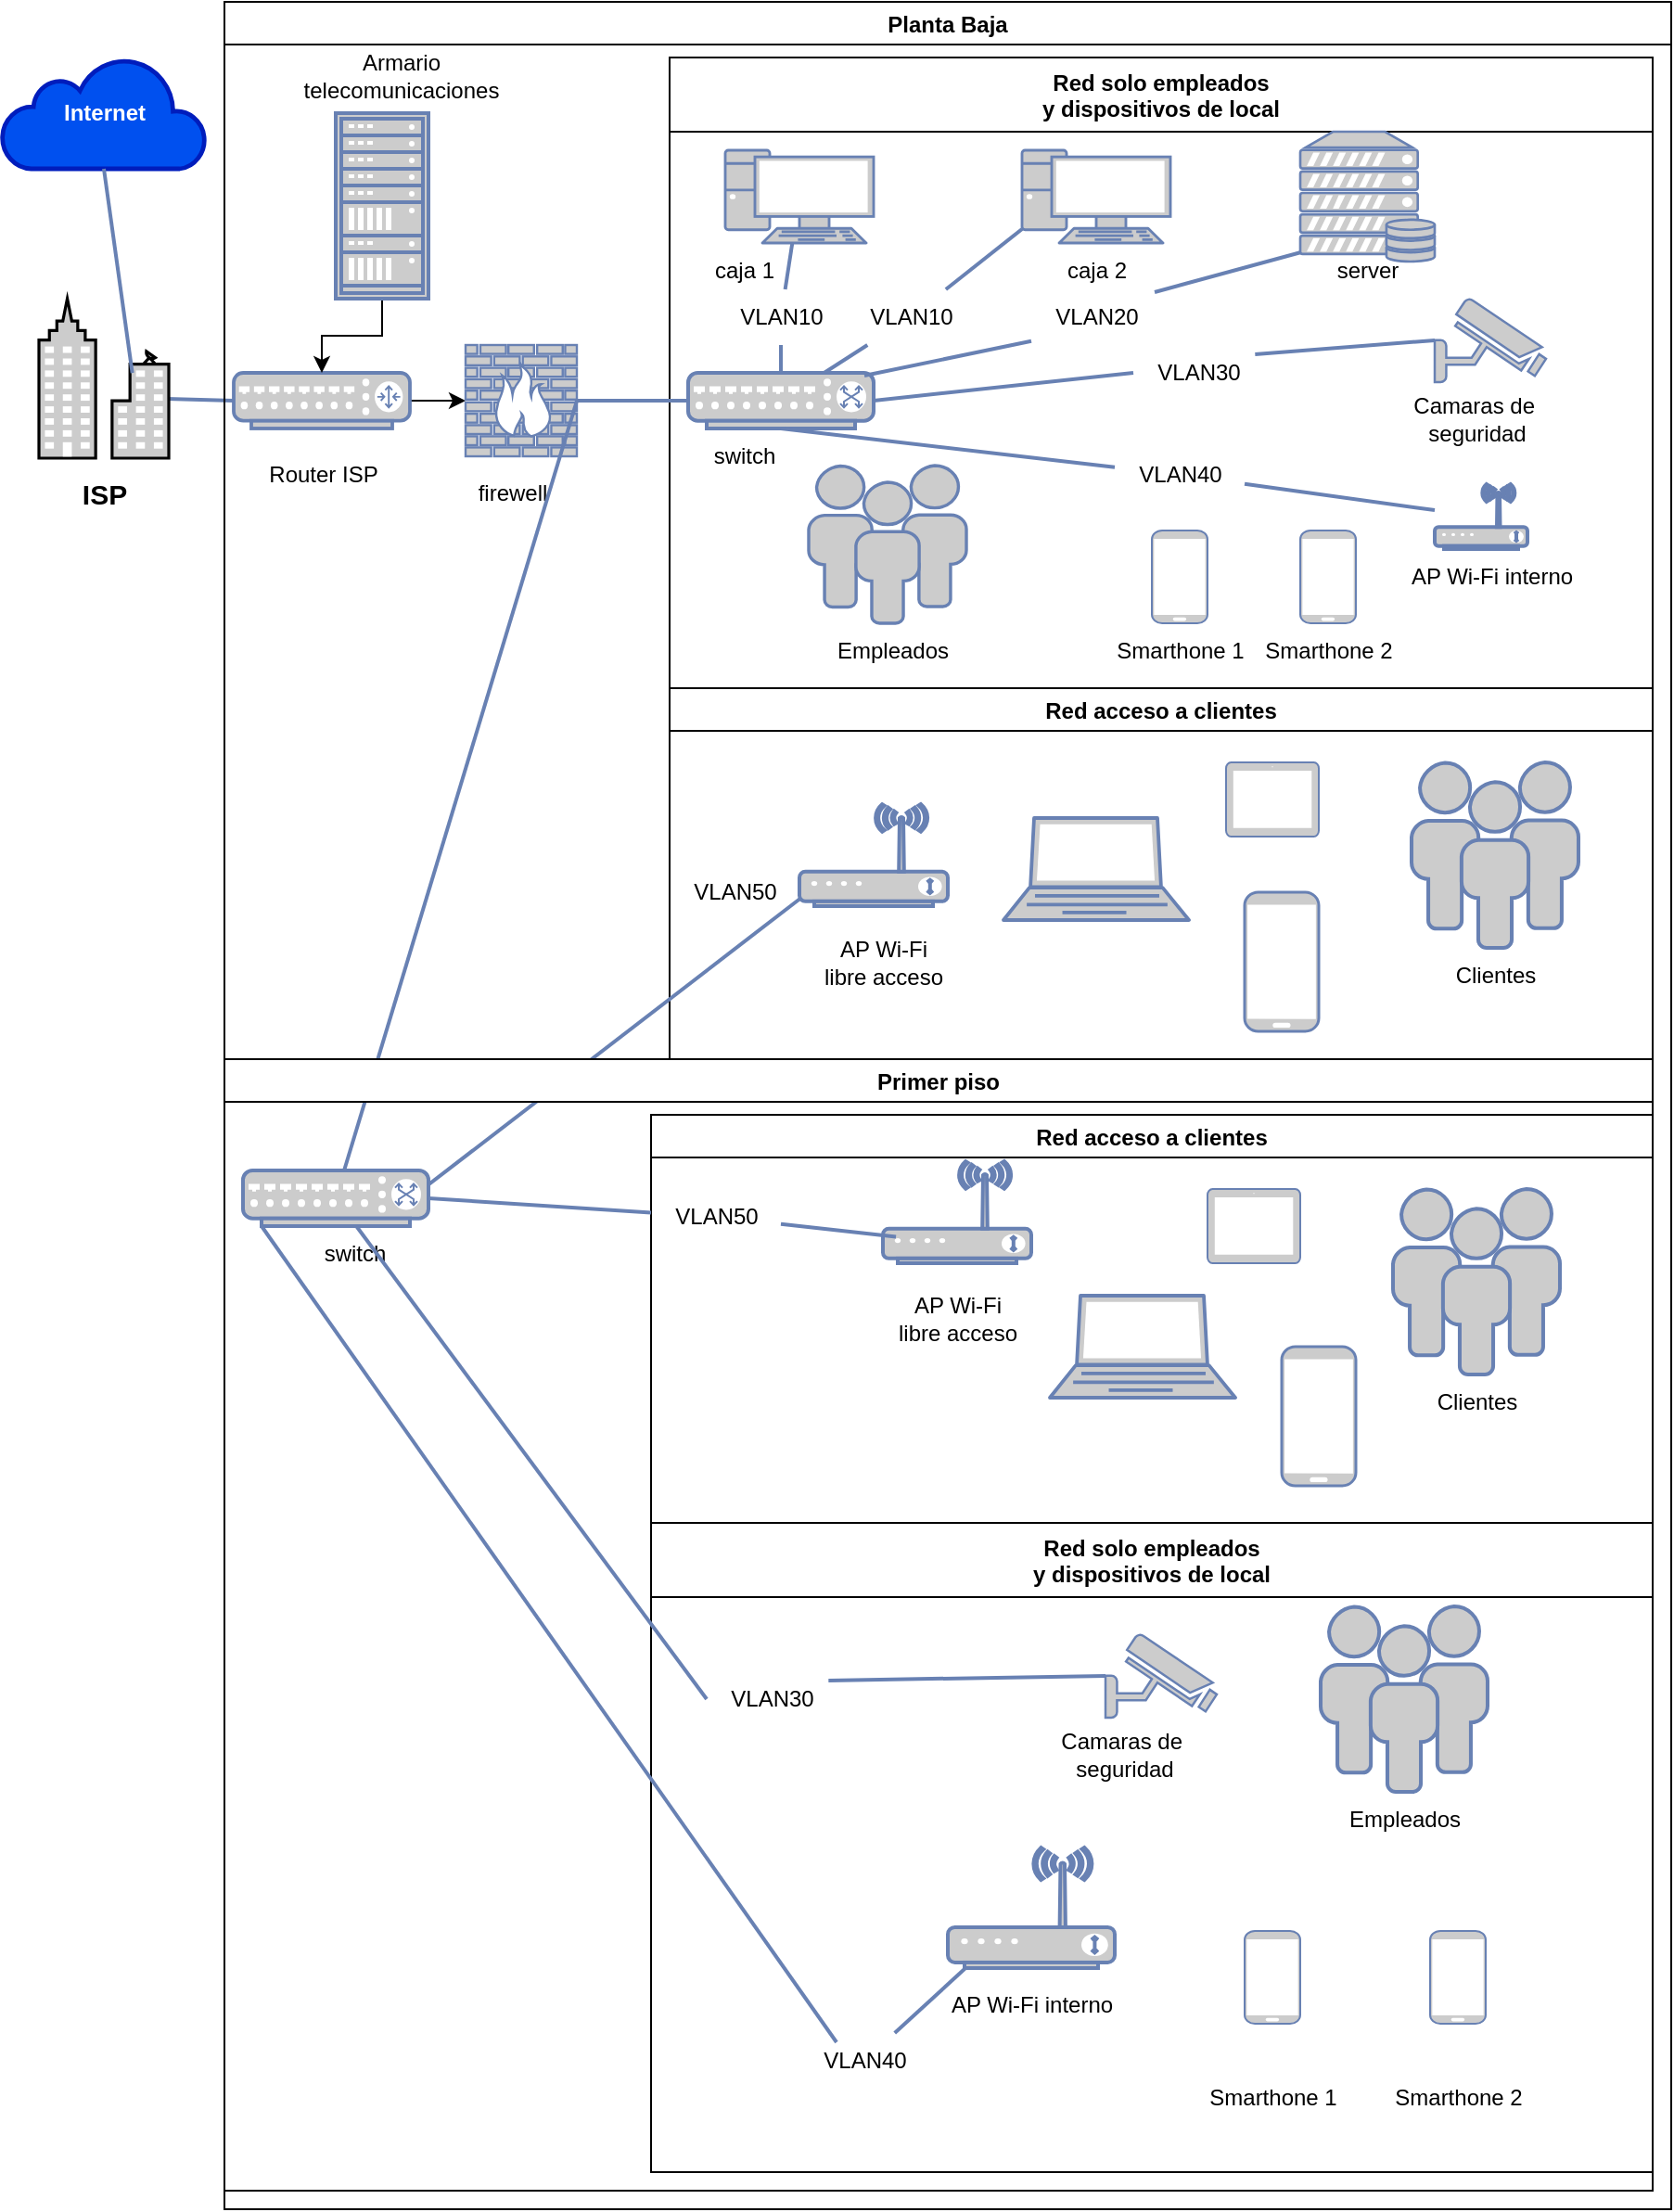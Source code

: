 <mxfile version="27.0.6">
  <diagram name="Page-1" id="80d4a630-b321-0f5e-ff81-c5a36ef4752d">
    <mxGraphModel dx="918" dy="1339" grid="1" gridSize="10" guides="1" tooltips="1" connect="1" arrows="1" fold="1" page="1" pageScale="1" pageWidth="1100" pageHeight="850" background="none" math="0" shadow="0">
      <root>
        <mxCell id="0" />
        <mxCell id="1" parent="0" />
        <mxCell id="5c82df7aa0dc6260-24" style="edgeStyle=none;rounded=0;html=1;labelBackgroundColor=none;endArrow=none;strokeColor=#6881B3;strokeWidth=2;fontFamily=Verdana;fontSize=28;fontColor=#0066CC;exitX=0.986;exitY=0.628;exitDx=0;exitDy=0;exitPerimeter=0;entryX=0;entryY=0.5;entryDx=0;entryDy=0;entryPerimeter=0;" parent="1" source="5c82df7aa0dc6260-22" target="ujHQRO3X1-FNZ4XKkL28-7" edge="1">
          <mxGeometry relative="1" as="geometry">
            <mxPoint x="920" y="104" as="targetPoint" />
          </mxGeometry>
        </mxCell>
        <mxCell id="5c82df7aa0dc6260-22" value="" style="fontColor=#0066CC;verticalAlign=top;verticalLabelPosition=bottom;labelPosition=center;align=center;html=1;fillColor=#CCCCCC;strokeColor=#000000;gradientColor=none;gradientDirection=north;strokeWidth=2;shape=mxgraph.networks.business_center;rounded=1;shadow=0;comic=0;labelBackgroundColor=none;" parent="1" vertex="1">
          <mxGeometry x="780" y="50" width="70" height="86" as="geometry" />
        </mxCell>
        <mxCell id="ujHQRO3X1-FNZ4XKkL28-2" value="&lt;b&gt;Internet&lt;/b&gt;" style="html=1;outlineConnect=0;fillColor=#0050ef;strokeColor=#001DBC;gradientDirection=north;strokeWidth=2;shape=mxgraph.networks.cloud;fontColor=#ffffff;" vertex="1" parent="1">
          <mxGeometry x="760" y="-80" width="110" height="60" as="geometry" />
        </mxCell>
        <mxCell id="ujHQRO3X1-FNZ4XKkL28-4" value="&lt;b&gt;ISP&lt;/b&gt;" style="text;html=1;align=center;verticalAlign=middle;resizable=0;points=[];autosize=1;strokeColor=none;fillColor=none;fontSize=15;" vertex="1" parent="1">
          <mxGeometry x="790" y="140" width="50" height="30" as="geometry" />
        </mxCell>
        <mxCell id="ujHQRO3X1-FNZ4XKkL28-6" value="Planta Baja" style="swimlane;" vertex="1" parent="1">
          <mxGeometry x="880" y="-110" width="780" height="1190" as="geometry">
            <mxRectangle x="925" y="10" width="90" height="30" as="alternateBounds" />
          </mxGeometry>
        </mxCell>
        <mxCell id="ujHQRO3X1-FNZ4XKkL28-16" value="" style="edgeStyle=orthogonalEdgeStyle;rounded=0;orthogonalLoop=1;jettySize=auto;html=1;" edge="1" parent="ujHQRO3X1-FNZ4XKkL28-6" source="ujHQRO3X1-FNZ4XKkL28-7" target="ujHQRO3X1-FNZ4XKkL28-15">
          <mxGeometry relative="1" as="geometry" />
        </mxCell>
        <mxCell id="ujHQRO3X1-FNZ4XKkL28-7" value="" style="fontColor=#0066CC;verticalAlign=top;verticalLabelPosition=bottom;labelPosition=center;align=center;html=1;outlineConnect=0;fillColor=#CCCCCC;strokeColor=#6881B3;gradientColor=none;gradientDirection=north;strokeWidth=2;shape=mxgraph.networks.router;" vertex="1" parent="ujHQRO3X1-FNZ4XKkL28-6">
          <mxGeometry x="5" y="200" width="95" height="30" as="geometry" />
        </mxCell>
        <mxCell id="ujHQRO3X1-FNZ4XKkL28-8" value="Router ISP" style="text;html=1;align=center;verticalAlign=middle;resizable=0;points=[];autosize=1;strokeColor=none;fillColor=none;" vertex="1" parent="ujHQRO3X1-FNZ4XKkL28-6">
          <mxGeometry x="12.5" y="240" width="80" height="30" as="geometry" />
        </mxCell>
        <mxCell id="ujHQRO3X1-FNZ4XKkL28-12" value="" style="edgeStyle=orthogonalEdgeStyle;rounded=0;orthogonalLoop=1;jettySize=auto;html=1;" edge="1" parent="ujHQRO3X1-FNZ4XKkL28-6" source="ujHQRO3X1-FNZ4XKkL28-9" target="ujHQRO3X1-FNZ4XKkL28-7">
          <mxGeometry relative="1" as="geometry" />
        </mxCell>
        <mxCell id="ujHQRO3X1-FNZ4XKkL28-9" value="" style="fontColor=#0066CC;verticalAlign=top;verticalLabelPosition=bottom;labelPosition=center;align=center;html=1;outlineConnect=0;fillColor=#CCCCCC;strokeColor=#6881B3;gradientColor=none;gradientDirection=north;strokeWidth=2;shape=mxgraph.networks.rack;" vertex="1" parent="ujHQRO3X1-FNZ4XKkL28-6">
          <mxGeometry x="60" y="60" width="50" height="100" as="geometry" />
        </mxCell>
        <mxCell id="ujHQRO3X1-FNZ4XKkL28-13" value="Armario &lt;br&gt;telecomunicaciones" style="text;html=1;align=center;verticalAlign=middle;resizable=0;points=[];autosize=1;strokeColor=none;fillColor=none;" vertex="1" parent="ujHQRO3X1-FNZ4XKkL28-6">
          <mxGeometry x="30" y="20" width="130" height="40" as="geometry" />
        </mxCell>
        <mxCell id="ujHQRO3X1-FNZ4XKkL28-15" value="" style="fontColor=#0066CC;verticalAlign=top;verticalLabelPosition=bottom;labelPosition=center;align=center;html=1;outlineConnect=0;fillColor=#CCCCCC;strokeColor=#6881B3;gradientColor=none;gradientDirection=north;strokeWidth=2;shape=mxgraph.networks.firewall;" vertex="1" parent="ujHQRO3X1-FNZ4XKkL28-6">
          <mxGeometry x="130" y="185" width="60" height="60" as="geometry" />
        </mxCell>
        <mxCell id="ujHQRO3X1-FNZ4XKkL28-18" value="firewell" style="text;html=1;align=center;verticalAlign=middle;resizable=0;points=[];autosize=1;strokeColor=none;fillColor=none;" vertex="1" parent="ujHQRO3X1-FNZ4XKkL28-6">
          <mxGeometry x="125" y="250" width="60" height="30" as="geometry" />
        </mxCell>
        <mxCell id="ujHQRO3X1-FNZ4XKkL28-22" value="Red solo empleados &#xa;y dispositivos de local" style="swimlane;startSize=40;" vertex="1" parent="ujHQRO3X1-FNZ4XKkL28-6">
          <mxGeometry x="240" y="30" width="530" height="540" as="geometry" />
        </mxCell>
        <mxCell id="ujHQRO3X1-FNZ4XKkL28-42" value="" style="fontColor=#0066CC;verticalAlign=top;verticalLabelPosition=bottom;labelPosition=center;align=center;html=1;outlineConnect=0;fillColor=#CCCCCC;strokeColor=#6881B3;gradientColor=none;gradientDirection=north;strokeWidth=2;shape=mxgraph.networks.mobile;" vertex="1" parent="ujHQRO3X1-FNZ4XKkL28-22">
          <mxGeometry x="260" y="255" width="30" height="50" as="geometry" />
        </mxCell>
        <mxCell id="ujHQRO3X1-FNZ4XKkL28-43" value="" style="fontColor=#0066CC;verticalAlign=top;verticalLabelPosition=bottom;labelPosition=center;align=center;html=1;outlineConnect=0;fillColor=#CCCCCC;strokeColor=#6881B3;gradientColor=none;gradientDirection=north;strokeWidth=2;shape=mxgraph.networks.mobile;" vertex="1" parent="ujHQRO3X1-FNZ4XKkL28-22">
          <mxGeometry x="340" y="255" width="30" height="50" as="geometry" />
        </mxCell>
        <mxCell id="ujHQRO3X1-FNZ4XKkL28-44" value="" style="fontColor=#0066CC;verticalAlign=top;verticalLabelPosition=bottom;labelPosition=center;align=center;html=1;outlineConnect=0;fillColor=#CCCCCC;strokeColor=#6881B3;gradientColor=none;gradientDirection=north;strokeWidth=2;shape=mxgraph.networks.server_storage;" vertex="1" parent="ujHQRO3X1-FNZ4XKkL28-22">
          <mxGeometry x="340" y="40" width="72.5" height="70" as="geometry" />
        </mxCell>
        <mxCell id="ujHQRO3X1-FNZ4XKkL28-46" value="" style="fontColor=#0066CC;verticalAlign=top;verticalLabelPosition=bottom;labelPosition=center;align=center;html=1;outlineConnect=0;fillColor=#CCCCCC;strokeColor=#6881B3;gradientColor=none;gradientDirection=north;strokeWidth=2;shape=mxgraph.networks.security_camera;" vertex="1" parent="ujHQRO3X1-FNZ4XKkL28-22">
          <mxGeometry x="412.5" y="130" width="60" height="45" as="geometry" />
        </mxCell>
        <mxCell id="ujHQRO3X1-FNZ4XKkL28-49" value="server" style="text;html=1;align=center;verticalAlign=middle;resizable=0;points=[];autosize=1;strokeColor=none;fillColor=none;" vertex="1" parent="ujHQRO3X1-FNZ4XKkL28-22">
          <mxGeometry x="346.25" y="100" width="60" height="30" as="geometry" />
        </mxCell>
        <mxCell id="ujHQRO3X1-FNZ4XKkL28-50" value="Camaras de&amp;nbsp;&lt;br&gt;seguridad" style="text;html=1;align=center;verticalAlign=middle;resizable=0;points=[];autosize=1;strokeColor=none;fillColor=none;" vertex="1" parent="ujHQRO3X1-FNZ4XKkL28-22">
          <mxGeometry x="390" y="175" width="90" height="40" as="geometry" />
        </mxCell>
        <mxCell id="ujHQRO3X1-FNZ4XKkL28-51" value="AP Wi-Fi interno" style="text;html=1;align=center;verticalAlign=middle;resizable=0;points=[];autosize=1;strokeColor=none;fillColor=none;" vertex="1" parent="ujHQRO3X1-FNZ4XKkL28-22">
          <mxGeometry x="387.5" y="265" width="110" height="30" as="geometry" />
        </mxCell>
        <mxCell id="ujHQRO3X1-FNZ4XKkL28-19" value="" style="fontColor=#0066CC;verticalAlign=top;verticalLabelPosition=bottom;labelPosition=center;align=center;html=1;outlineConnect=0;fillColor=#CCCCCC;strokeColor=#6881B3;gradientColor=none;gradientDirection=north;strokeWidth=2;shape=mxgraph.networks.switch;" vertex="1" parent="ujHQRO3X1-FNZ4XKkL28-22">
          <mxGeometry x="10" y="170" width="100" height="30" as="geometry" />
        </mxCell>
        <mxCell id="ujHQRO3X1-FNZ4XKkL28-33" value="" style="fontColor=#0066CC;verticalAlign=top;verticalLabelPosition=bottom;labelPosition=center;align=center;html=1;outlineConnect=0;fillColor=#CCCCCC;strokeColor=#6881B3;gradientColor=none;gradientDirection=north;strokeWidth=2;shape=mxgraph.networks.pc;" vertex="1" parent="ujHQRO3X1-FNZ4XKkL28-22">
          <mxGeometry x="30" y="50" width="80" height="50" as="geometry" />
        </mxCell>
        <mxCell id="ujHQRO3X1-FNZ4XKkL28-35" style="edgeStyle=none;rounded=0;html=1;labelBackgroundColor=none;endArrow=none;strokeColor=#6881B3;strokeWidth=2;fontFamily=Verdana;fontSize=28;fontColor=#0066CC;" edge="1" parent="ujHQRO3X1-FNZ4XKkL28-22" source="ujHQRO3X1-FNZ4XKkL28-81" target="ujHQRO3X1-FNZ4XKkL28-33">
          <mxGeometry relative="1" as="geometry">
            <mxPoint x="-450" y="309" as="sourcePoint" />
            <mxPoint x="-354" y="230" as="targetPoint" />
          </mxGeometry>
        </mxCell>
        <mxCell id="ujHQRO3X1-FNZ4XKkL28-38" value="caja 1" style="text;html=1;align=center;verticalAlign=middle;resizable=0;points=[];autosize=1;strokeColor=none;fillColor=none;" vertex="1" parent="ujHQRO3X1-FNZ4XKkL28-22">
          <mxGeometry x="10" y="100" width="60" height="30" as="geometry" />
        </mxCell>
        <mxCell id="ujHQRO3X1-FNZ4XKkL28-45" style="edgeStyle=none;rounded=0;html=1;labelBackgroundColor=none;endArrow=none;strokeColor=#6881B3;strokeWidth=2;fontFamily=Verdana;fontSize=28;fontColor=#0066CC;exitX=0.95;exitY=0.05;exitDx=0;exitDy=0;exitPerimeter=0;entryX=0;entryY=0.93;entryDx=0;entryDy=0;entryPerimeter=0;" edge="1" parent="ujHQRO3X1-FNZ4XKkL28-22" source="ujHQRO3X1-FNZ4XKkL28-85" target="ujHQRO3X1-FNZ4XKkL28-44">
          <mxGeometry relative="1" as="geometry">
            <mxPoint x="120" y="227" as="sourcePoint" />
            <mxPoint x="347.5" y="107.123" as="targetPoint" />
          </mxGeometry>
        </mxCell>
        <mxCell id="ujHQRO3X1-FNZ4XKkL28-39" value="" style="fontColor=#0066CC;verticalAlign=top;verticalLabelPosition=bottom;labelPosition=center;align=center;html=1;outlineConnect=0;fillColor=#CCCCCC;strokeColor=#6881B3;gradientColor=none;gradientDirection=north;strokeWidth=2;shape=mxgraph.networks.pc;" vertex="1" parent="ujHQRO3X1-FNZ4XKkL28-22">
          <mxGeometry x="190" y="50" width="80" height="50" as="geometry" />
        </mxCell>
        <mxCell id="ujHQRO3X1-FNZ4XKkL28-41" style="edgeStyle=none;rounded=0;html=1;labelBackgroundColor=none;endArrow=none;strokeColor=#6881B3;strokeWidth=2;fontFamily=Verdana;fontSize=28;fontColor=#0066CC;entryX=0;entryY=0.85;entryDx=0;entryDy=0;entryPerimeter=0;" edge="1" parent="ujHQRO3X1-FNZ4XKkL28-22" source="ujHQRO3X1-FNZ4XKkL28-83" target="ujHQRO3X1-FNZ4XKkL28-39">
          <mxGeometry relative="1" as="geometry">
            <mxPoint x="200" y="130" as="sourcePoint" />
            <mxPoint x="204" y="80" as="targetPoint" />
          </mxGeometry>
        </mxCell>
        <mxCell id="ujHQRO3X1-FNZ4XKkL28-40" value="caja 2" style="text;html=1;align=center;verticalAlign=middle;resizable=0;points=[];autosize=1;strokeColor=none;fillColor=none;" vertex="1" parent="ujHQRO3X1-FNZ4XKkL28-22">
          <mxGeometry x="200" y="100" width="60" height="30" as="geometry" />
        </mxCell>
        <mxCell id="ujHQRO3X1-FNZ4XKkL28-47" style="edgeStyle=none;rounded=0;html=1;labelBackgroundColor=none;endArrow=none;strokeColor=#6881B3;strokeWidth=2;fontFamily=Verdana;fontSize=28;fontColor=#0066CC;exitX=0.938;exitY=0.165;exitDx=0;exitDy=0;exitPerimeter=0;entryX=0;entryY=0.5;entryDx=0;entryDy=0;entryPerimeter=0;" edge="1" parent="ujHQRO3X1-FNZ4XKkL28-22" source="ujHQRO3X1-FNZ4XKkL28-87" target="ujHQRO3X1-FNZ4XKkL28-46">
          <mxGeometry relative="1" as="geometry">
            <mxPoint x="220" y="190" as="sourcePoint" />
            <mxPoint x="370" y="187.5" as="targetPoint" />
          </mxGeometry>
        </mxCell>
        <mxCell id="ujHQRO3X1-FNZ4XKkL28-36" value="" style="fontColor=#0066CC;verticalAlign=top;verticalLabelPosition=bottom;labelPosition=center;align=center;html=1;outlineConnect=0;fillColor=#CCCCCC;strokeColor=#6881B3;gradientColor=none;gradientDirection=north;strokeWidth=2;shape=mxgraph.networks.wireless_modem;" vertex="1" parent="ujHQRO3X1-FNZ4XKkL28-22">
          <mxGeometry x="412.5" y="230" width="50" height="35" as="geometry" />
        </mxCell>
        <mxCell id="ujHQRO3X1-FNZ4XKkL28-37" style="edgeStyle=none;rounded=0;html=1;labelBackgroundColor=none;endArrow=none;strokeColor=#6881B3;strokeWidth=2;fontFamily=Verdana;fontSize=28;fontColor=#0066CC;" edge="1" parent="ujHQRO3X1-FNZ4XKkL28-22" source="ujHQRO3X1-FNZ4XKkL28-89" target="ujHQRO3X1-FNZ4XKkL28-36">
          <mxGeometry relative="1" as="geometry">
            <mxPoint x="210" y="140" as="sourcePoint" />
            <mxPoint x="310" y="190" as="targetPoint" />
          </mxGeometry>
        </mxCell>
        <mxCell id="ujHQRO3X1-FNZ4XKkL28-21" value="switch" style="text;html=1;align=center;verticalAlign=middle;resizable=0;points=[];autosize=1;strokeColor=none;fillColor=none;" vertex="1" parent="ujHQRO3X1-FNZ4XKkL28-22">
          <mxGeometry x="10" y="200" width="60" height="30" as="geometry" />
        </mxCell>
        <mxCell id="ujHQRO3X1-FNZ4XKkL28-54" value="Smarthone 1" style="text;html=1;align=center;verticalAlign=middle;resizable=0;points=[];autosize=1;strokeColor=none;fillColor=none;" vertex="1" parent="ujHQRO3X1-FNZ4XKkL28-22">
          <mxGeometry x="230" y="305" width="90" height="30" as="geometry" />
        </mxCell>
        <mxCell id="ujHQRO3X1-FNZ4XKkL28-55" value="Smarthone 2" style="text;html=1;align=center;verticalAlign=middle;resizable=0;points=[];autosize=1;strokeColor=none;fillColor=none;" vertex="1" parent="ujHQRO3X1-FNZ4XKkL28-22">
          <mxGeometry x="310" y="305" width="90" height="30" as="geometry" />
        </mxCell>
        <mxCell id="ujHQRO3X1-FNZ4XKkL28-57" value="Red acceso a clientes" style="swimlane;" vertex="1" parent="ujHQRO3X1-FNZ4XKkL28-22">
          <mxGeometry y="340" width="530" height="200" as="geometry" />
        </mxCell>
        <mxCell id="ujHQRO3X1-FNZ4XKkL28-59" value="AP Wi-Fi &lt;br&gt;libre acceso" style="text;html=1;align=center;verticalAlign=middle;resizable=0;points=[];autosize=1;strokeColor=none;fillColor=none;" vertex="1" parent="ujHQRO3X1-FNZ4XKkL28-57">
          <mxGeometry x="70" y="127.5" width="90" height="40" as="geometry" />
        </mxCell>
        <mxCell id="ujHQRO3X1-FNZ4XKkL28-61" value="" style="fontColor=#0066CC;verticalAlign=top;verticalLabelPosition=bottom;labelPosition=center;align=center;html=1;outlineConnect=0;fillColor=#CCCCCC;strokeColor=#6881B3;gradientColor=none;gradientDirection=north;strokeWidth=2;shape=mxgraph.networks.users;" vertex="1" parent="ujHQRO3X1-FNZ4XKkL28-57">
          <mxGeometry x="400" y="40" width="90" height="100" as="geometry" />
        </mxCell>
        <mxCell id="ujHQRO3X1-FNZ4XKkL28-62" value="" style="fontColor=#0066CC;verticalAlign=top;verticalLabelPosition=bottom;labelPosition=center;align=center;html=1;outlineConnect=0;fillColor=#CCCCCC;strokeColor=#6881B3;gradientColor=none;gradientDirection=north;strokeWidth=2;shape=mxgraph.networks.tablet;" vertex="1" parent="ujHQRO3X1-FNZ4XKkL28-57">
          <mxGeometry x="300" y="40" width="50" height="40" as="geometry" />
        </mxCell>
        <mxCell id="ujHQRO3X1-FNZ4XKkL28-63" value="" style="fontColor=#0066CC;verticalAlign=top;verticalLabelPosition=bottom;labelPosition=center;align=center;html=1;outlineConnect=0;fillColor=#CCCCCC;strokeColor=#6881B3;gradientColor=none;gradientDirection=north;strokeWidth=2;shape=mxgraph.networks.mobile;" vertex="1" parent="ujHQRO3X1-FNZ4XKkL28-57">
          <mxGeometry x="310" y="110" width="40" height="75" as="geometry" />
        </mxCell>
        <mxCell id="ujHQRO3X1-FNZ4XKkL28-64" value="" style="fontColor=#0066CC;verticalAlign=top;verticalLabelPosition=bottom;labelPosition=center;align=center;html=1;outlineConnect=0;fillColor=#CCCCCC;strokeColor=#6881B3;gradientColor=none;gradientDirection=north;strokeWidth=2;shape=mxgraph.networks.laptop;" vertex="1" parent="ujHQRO3X1-FNZ4XKkL28-57">
          <mxGeometry x="180" y="70" width="100" height="55" as="geometry" />
        </mxCell>
        <mxCell id="ujHQRO3X1-FNZ4XKkL28-56" value="" style="fontColor=#0066CC;verticalAlign=top;verticalLabelPosition=bottom;labelPosition=center;align=center;html=1;outlineConnect=0;fillColor=#CCCCCC;strokeColor=#6881B3;gradientColor=none;gradientDirection=north;strokeWidth=2;shape=mxgraph.networks.wireless_modem;" vertex="1" parent="ujHQRO3X1-FNZ4XKkL28-57">
          <mxGeometry x="70" y="62.5" width="80" height="55" as="geometry" />
        </mxCell>
        <mxCell id="ujHQRO3X1-FNZ4XKkL28-91" value="VLAN50" style="text;html=1;align=center;verticalAlign=middle;resizable=0;points=[];autosize=1;strokeColor=none;fillColor=none;" vertex="1" parent="ujHQRO3X1-FNZ4XKkL28-57">
          <mxGeometry y="95" width="70" height="30" as="geometry" />
        </mxCell>
        <mxCell id="ujHQRO3X1-FNZ4XKkL28-69" style="edgeStyle=none;rounded=0;html=1;labelBackgroundColor=none;endArrow=none;strokeColor=#6881B3;strokeWidth=2;fontFamily=Verdana;fontSize=28;fontColor=#0066CC;entryX=0.95;entryY=0.05;entryDx=0;entryDy=0;entryPerimeter=0;exitX=0;exitY=0.727;exitDx=0;exitDy=0;exitPerimeter=0;" edge="1" parent="ujHQRO3X1-FNZ4XKkL28-57">
          <mxGeometry relative="1" as="geometry">
            <mxPoint x="70" y="113.745" as="sourcePoint" />
            <mxPoint x="-135" y="271.5" as="targetPoint" />
          </mxGeometry>
        </mxCell>
        <mxCell id="ujHQRO3X1-FNZ4XKkL28-138" value="Clientes" style="text;html=1;align=center;verticalAlign=middle;resizable=0;points=[];autosize=1;strokeColor=none;fillColor=none;" vertex="1" parent="ujHQRO3X1-FNZ4XKkL28-57">
          <mxGeometry x="410" y="140" width="70" height="30" as="geometry" />
        </mxCell>
        <mxCell id="ujHQRO3X1-FNZ4XKkL28-81" value="VLAN10" style="text;html=1;align=center;verticalAlign=middle;resizable=0;points=[];autosize=1;strokeColor=none;fillColor=none;" vertex="1" parent="ujHQRO3X1-FNZ4XKkL28-22">
          <mxGeometry x="25" y="125" width="70" height="30" as="geometry" />
        </mxCell>
        <mxCell id="ujHQRO3X1-FNZ4XKkL28-82" value="" style="edgeStyle=none;rounded=0;html=1;labelBackgroundColor=none;endArrow=none;strokeColor=#6881B3;strokeWidth=2;fontFamily=Verdana;fontSize=28;fontColor=#0066CC;" edge="1" parent="ujHQRO3X1-FNZ4XKkL28-22" source="ujHQRO3X1-FNZ4XKkL28-19" target="ujHQRO3X1-FNZ4XKkL28-81">
          <mxGeometry relative="1" as="geometry">
            <mxPoint x="1181" y="90" as="sourcePoint" />
            <mxPoint x="1188" y="20" as="targetPoint" />
          </mxGeometry>
        </mxCell>
        <mxCell id="ujHQRO3X1-FNZ4XKkL28-83" value="VLAN10" style="text;html=1;align=center;verticalAlign=middle;resizable=0;points=[];autosize=1;strokeColor=none;fillColor=none;" vertex="1" parent="ujHQRO3X1-FNZ4XKkL28-22">
          <mxGeometry x="95" y="125" width="70" height="30" as="geometry" />
        </mxCell>
        <mxCell id="ujHQRO3X1-FNZ4XKkL28-84" value="" style="edgeStyle=none;rounded=0;html=1;labelBackgroundColor=none;endArrow=none;strokeColor=#6881B3;strokeWidth=2;fontFamily=Verdana;fontSize=28;fontColor=#0066CC;" edge="1" parent="ujHQRO3X1-FNZ4XKkL28-22" source="ujHQRO3X1-FNZ4XKkL28-19" target="ujHQRO3X1-FNZ4XKkL28-83">
          <mxGeometry relative="1" as="geometry">
            <mxPoint x="1201" y="90" as="sourcePoint" />
            <mxPoint x="1310" y="13" as="targetPoint" />
          </mxGeometry>
        </mxCell>
        <mxCell id="ujHQRO3X1-FNZ4XKkL28-85" value="VLAN20" style="text;html=1;align=center;verticalAlign=middle;resizable=0;points=[];autosize=1;strokeColor=none;fillColor=none;" vertex="1" parent="ujHQRO3X1-FNZ4XKkL28-22">
          <mxGeometry x="195" y="125" width="70" height="30" as="geometry" />
        </mxCell>
        <mxCell id="ujHQRO3X1-FNZ4XKkL28-86" value="" style="edgeStyle=none;rounded=0;html=1;labelBackgroundColor=none;endArrow=none;strokeColor=#6881B3;strokeWidth=2;fontFamily=Verdana;fontSize=28;fontColor=#0066CC;exitX=0.95;exitY=0.05;exitDx=0;exitDy=0;exitPerimeter=0;entryX=0;entryY=0.93;entryDx=0;entryDy=0;entryPerimeter=0;" edge="1" parent="ujHQRO3X1-FNZ4XKkL28-22" source="ujHQRO3X1-FNZ4XKkL28-19" target="ujHQRO3X1-FNZ4XKkL28-85">
          <mxGeometry relative="1" as="geometry">
            <mxPoint x="1225" y="92" as="sourcePoint" />
            <mxPoint x="1460" y="25" as="targetPoint" />
          </mxGeometry>
        </mxCell>
        <mxCell id="ujHQRO3X1-FNZ4XKkL28-87" value="VLAN30" style="text;html=1;align=center;verticalAlign=middle;resizable=0;points=[];autosize=1;strokeColor=none;fillColor=none;" vertex="1" parent="ujHQRO3X1-FNZ4XKkL28-22">
          <mxGeometry x="250" y="155" width="70" height="30" as="geometry" />
        </mxCell>
        <mxCell id="ujHQRO3X1-FNZ4XKkL28-88" value="" style="edgeStyle=none;rounded=0;html=1;labelBackgroundColor=none;endArrow=none;strokeColor=#6881B3;strokeWidth=2;fontFamily=Verdana;fontSize=28;fontColor=#0066CC;exitX=1;exitY=0.5;exitDx=0;exitDy=0;exitPerimeter=0;entryX=0;entryY=0.5;entryDx=0;entryDy=0;entryPerimeter=0;" edge="1" parent="ujHQRO3X1-FNZ4XKkL28-22" source="ujHQRO3X1-FNZ4XKkL28-19" target="ujHQRO3X1-FNZ4XKkL28-87">
          <mxGeometry relative="1" as="geometry">
            <mxPoint x="1230" y="105" as="sourcePoint" />
            <mxPoint x="1533" y="73" as="targetPoint" />
          </mxGeometry>
        </mxCell>
        <mxCell id="ujHQRO3X1-FNZ4XKkL28-89" value="VLAN40" style="text;html=1;align=center;verticalAlign=middle;resizable=0;points=[];autosize=1;strokeColor=none;fillColor=none;" vertex="1" parent="ujHQRO3X1-FNZ4XKkL28-22">
          <mxGeometry x="240" y="210" width="70" height="30" as="geometry" />
        </mxCell>
        <mxCell id="ujHQRO3X1-FNZ4XKkL28-90" value="" style="edgeStyle=none;rounded=0;html=1;labelBackgroundColor=none;endArrow=none;strokeColor=#6881B3;strokeWidth=2;fontFamily=Verdana;fontSize=28;fontColor=#0066CC;exitX=0.5;exitY=1;exitDx=0;exitDy=0;exitPerimeter=0;" edge="1" parent="ujHQRO3X1-FNZ4XKkL28-22" source="ujHQRO3X1-FNZ4XKkL28-19" target="ujHQRO3X1-FNZ4XKkL28-89">
          <mxGeometry relative="1" as="geometry">
            <mxPoint x="1180" y="120" as="sourcePoint" />
            <mxPoint x="1533" y="164" as="targetPoint" />
          </mxGeometry>
        </mxCell>
        <mxCell id="ujHQRO3X1-FNZ4XKkL28-142" value="Empleados" style="text;html=1;align=center;verticalAlign=middle;resizable=0;points=[];autosize=1;strokeColor=none;fillColor=none;" vertex="1" parent="ujHQRO3X1-FNZ4XKkL28-22">
          <mxGeometry x="80" y="305" width="80" height="30" as="geometry" />
        </mxCell>
        <mxCell id="ujHQRO3X1-FNZ4XKkL28-143" value="" style="fontColor=#0066CC;verticalAlign=top;verticalLabelPosition=bottom;labelPosition=center;align=center;html=1;outlineConnect=0;fillColor=#CCCCCC;strokeColor=#6881B3;gradientColor=none;gradientDirection=north;strokeWidth=2;shape=mxgraph.networks.users;" vertex="1" parent="ujHQRO3X1-FNZ4XKkL28-22">
          <mxGeometry x="75" y="220" width="85" height="85" as="geometry" />
        </mxCell>
        <mxCell id="ujHQRO3X1-FNZ4XKkL28-67" style="edgeStyle=none;rounded=0;html=1;labelBackgroundColor=none;endArrow=none;strokeColor=#6881B3;strokeWidth=2;fontFamily=Verdana;fontSize=28;fontColor=#0066CC;exitX=1;exitY=0.5;exitDx=0;exitDy=0;exitPerimeter=0;entryX=0;entryY=0.5;entryDx=0;entryDy=0;entryPerimeter=0;" edge="1" parent="ujHQRO3X1-FNZ4XKkL28-6" source="ujHQRO3X1-FNZ4XKkL28-15" target="ujHQRO3X1-FNZ4XKkL28-19">
          <mxGeometry relative="1" as="geometry">
            <mxPoint x="310" y="250" as="sourcePoint" />
            <mxPoint x="317" y="180" as="targetPoint" />
          </mxGeometry>
        </mxCell>
        <mxCell id="ujHQRO3X1-FNZ4XKkL28-68" style="edgeStyle=none;rounded=0;html=1;labelBackgroundColor=none;endArrow=none;strokeColor=#6881B3;strokeWidth=2;fontFamily=Verdana;fontSize=28;fontColor=#0066CC;" edge="1" parent="ujHQRO3X1-FNZ4XKkL28-6" target="ujHQRO3X1-FNZ4XKkL28-66">
          <mxGeometry relative="1" as="geometry">
            <mxPoint x="190" y="215" as="sourcePoint" />
            <mxPoint x="280" y="250" as="targetPoint" />
          </mxGeometry>
        </mxCell>
        <mxCell id="ujHQRO3X1-FNZ4XKkL28-72" value="Primer piso" style="swimlane;" vertex="1" parent="ujHQRO3X1-FNZ4XKkL28-6">
          <mxGeometry y="570" width="770" height="610" as="geometry" />
        </mxCell>
        <mxCell id="ujHQRO3X1-FNZ4XKkL28-74" value="Red acceso a clientes" style="swimlane;" vertex="1" parent="ujHQRO3X1-FNZ4XKkL28-72">
          <mxGeometry x="230" y="30" width="540" height="220" as="geometry" />
        </mxCell>
        <mxCell id="ujHQRO3X1-FNZ4XKkL28-75" value="AP Wi-Fi &lt;br&gt;libre acceso" style="text;html=1;align=center;verticalAlign=middle;resizable=0;points=[];autosize=1;strokeColor=none;fillColor=none;" vertex="1" parent="ujHQRO3X1-FNZ4XKkL28-74">
          <mxGeometry x="120" y="90" width="90" height="40" as="geometry" />
        </mxCell>
        <mxCell id="ujHQRO3X1-FNZ4XKkL28-76" value="" style="fontColor=#0066CC;verticalAlign=top;verticalLabelPosition=bottom;labelPosition=center;align=center;html=1;outlineConnect=0;fillColor=#CCCCCC;strokeColor=#6881B3;gradientColor=none;gradientDirection=north;strokeWidth=2;shape=mxgraph.networks.users;" vertex="1" parent="ujHQRO3X1-FNZ4XKkL28-74">
          <mxGeometry x="400" y="40" width="90" height="100" as="geometry" />
        </mxCell>
        <mxCell id="ujHQRO3X1-FNZ4XKkL28-77" value="" style="fontColor=#0066CC;verticalAlign=top;verticalLabelPosition=bottom;labelPosition=center;align=center;html=1;outlineConnect=0;fillColor=#CCCCCC;strokeColor=#6881B3;gradientColor=none;gradientDirection=north;strokeWidth=2;shape=mxgraph.networks.tablet;" vertex="1" parent="ujHQRO3X1-FNZ4XKkL28-74">
          <mxGeometry x="300" y="40" width="50" height="40" as="geometry" />
        </mxCell>
        <mxCell id="ujHQRO3X1-FNZ4XKkL28-78" value="" style="fontColor=#0066CC;verticalAlign=top;verticalLabelPosition=bottom;labelPosition=center;align=center;html=1;outlineConnect=0;fillColor=#CCCCCC;strokeColor=#6881B3;gradientColor=none;gradientDirection=north;strokeWidth=2;shape=mxgraph.networks.mobile;" vertex="1" parent="ujHQRO3X1-FNZ4XKkL28-74">
          <mxGeometry x="340" y="125" width="40" height="75" as="geometry" />
        </mxCell>
        <mxCell id="ujHQRO3X1-FNZ4XKkL28-79" value="" style="fontColor=#0066CC;verticalAlign=top;verticalLabelPosition=bottom;labelPosition=center;align=center;html=1;outlineConnect=0;fillColor=#CCCCCC;strokeColor=#6881B3;gradientColor=none;gradientDirection=north;strokeWidth=2;shape=mxgraph.networks.laptop;" vertex="1" parent="ujHQRO3X1-FNZ4XKkL28-74">
          <mxGeometry x="215" y="97.5" width="100" height="55" as="geometry" />
        </mxCell>
        <mxCell id="ujHQRO3X1-FNZ4XKkL28-73" value="" style="fontColor=#0066CC;verticalAlign=top;verticalLabelPosition=bottom;labelPosition=center;align=center;html=1;outlineConnect=0;fillColor=#CCCCCC;strokeColor=#6881B3;gradientColor=none;gradientDirection=north;strokeWidth=2;shape=mxgraph.networks.wireless_modem;" vertex="1" parent="ujHQRO3X1-FNZ4XKkL28-74">
          <mxGeometry x="125" y="25" width="80" height="55" as="geometry" />
        </mxCell>
        <mxCell id="ujHQRO3X1-FNZ4XKkL28-139" value="Clientes" style="text;html=1;align=center;verticalAlign=middle;resizable=0;points=[];autosize=1;strokeColor=none;fillColor=none;" vertex="1" parent="ujHQRO3X1-FNZ4XKkL28-74">
          <mxGeometry x="410" y="140" width="70" height="30" as="geometry" />
        </mxCell>
        <mxCell id="ujHQRO3X1-FNZ4XKkL28-94" value="Red solo empleados &#xa;y dispositivos de local" style="swimlane;startSize=40;" vertex="1" parent="ujHQRO3X1-FNZ4XKkL28-72">
          <mxGeometry x="230" y="250" width="540" height="350" as="geometry" />
        </mxCell>
        <mxCell id="ujHQRO3X1-FNZ4XKkL28-95" value="" style="fontColor=#0066CC;verticalAlign=top;verticalLabelPosition=bottom;labelPosition=center;align=center;html=1;outlineConnect=0;fillColor=#CCCCCC;strokeColor=#6881B3;gradientColor=none;gradientDirection=north;strokeWidth=2;shape=mxgraph.networks.mobile;" vertex="1" parent="ujHQRO3X1-FNZ4XKkL28-94">
          <mxGeometry x="320" y="220" width="30" height="50" as="geometry" />
        </mxCell>
        <mxCell id="ujHQRO3X1-FNZ4XKkL28-96" value="" style="fontColor=#0066CC;verticalAlign=top;verticalLabelPosition=bottom;labelPosition=center;align=center;html=1;outlineConnect=0;fillColor=#CCCCCC;strokeColor=#6881B3;gradientColor=none;gradientDirection=north;strokeWidth=2;shape=mxgraph.networks.mobile;" vertex="1" parent="ujHQRO3X1-FNZ4XKkL28-94">
          <mxGeometry x="420" y="220" width="30" height="50" as="geometry" />
        </mxCell>
        <mxCell id="ujHQRO3X1-FNZ4XKkL28-98" value="" style="fontColor=#0066CC;verticalAlign=top;verticalLabelPosition=bottom;labelPosition=center;align=center;html=1;outlineConnect=0;fillColor=#CCCCCC;strokeColor=#6881B3;gradientColor=none;gradientDirection=north;strokeWidth=2;shape=mxgraph.networks.security_camera;" vertex="1" parent="ujHQRO3X1-FNZ4XKkL28-94">
          <mxGeometry x="245" y="60" width="60" height="45" as="geometry" />
        </mxCell>
        <mxCell id="ujHQRO3X1-FNZ4XKkL28-100" value="Camaras de&amp;nbsp;&lt;br&gt;seguridad" style="text;html=1;align=center;verticalAlign=middle;resizable=0;points=[];autosize=1;strokeColor=none;fillColor=none;" vertex="1" parent="ujHQRO3X1-FNZ4XKkL28-94">
          <mxGeometry x="210" y="105" width="90" height="40" as="geometry" />
        </mxCell>
        <mxCell id="ujHQRO3X1-FNZ4XKkL28-101" value="AP Wi-Fi interno" style="text;html=1;align=center;verticalAlign=middle;resizable=0;points=[];autosize=1;strokeColor=none;fillColor=none;" vertex="1" parent="ujHQRO3X1-FNZ4XKkL28-94">
          <mxGeometry x="150" y="245" width="110" height="30" as="geometry" />
        </mxCell>
        <mxCell id="ujHQRO3X1-FNZ4XKkL28-110" style="edgeStyle=none;rounded=0;html=1;labelBackgroundColor=none;endArrow=none;strokeColor=#6881B3;strokeWidth=2;fontFamily=Verdana;fontSize=28;fontColor=#0066CC;exitX=0.938;exitY=0.165;exitDx=0;exitDy=0;exitPerimeter=0;entryX=0;entryY=0.5;entryDx=0;entryDy=0;entryPerimeter=0;" edge="1" parent="ujHQRO3X1-FNZ4XKkL28-94" source="ujHQRO3X1-FNZ4XKkL28-131" target="ujHQRO3X1-FNZ4XKkL28-98">
          <mxGeometry relative="1" as="geometry">
            <mxPoint x="220" y="190" as="sourcePoint" />
            <mxPoint x="370" y="187.5" as="targetPoint" />
          </mxGeometry>
        </mxCell>
        <mxCell id="ujHQRO3X1-FNZ4XKkL28-111" value="" style="fontColor=#0066CC;verticalAlign=top;verticalLabelPosition=bottom;labelPosition=center;align=center;html=1;outlineConnect=0;fillColor=#CCCCCC;strokeColor=#6881B3;gradientColor=none;gradientDirection=north;strokeWidth=2;shape=mxgraph.networks.wireless_modem;" vertex="1" parent="ujHQRO3X1-FNZ4XKkL28-94">
          <mxGeometry x="160" y="175" width="90" height="65" as="geometry" />
        </mxCell>
        <mxCell id="ujHQRO3X1-FNZ4XKkL28-112" style="edgeStyle=none;rounded=0;html=1;labelBackgroundColor=none;endArrow=none;strokeColor=#6881B3;strokeWidth=2;fontFamily=Verdana;fontSize=28;fontColor=#0066CC;" edge="1" parent="ujHQRO3X1-FNZ4XKkL28-94" source="ujHQRO3X1-FNZ4XKkL28-133" target="ujHQRO3X1-FNZ4XKkL28-111">
          <mxGeometry relative="1" as="geometry">
            <mxPoint x="210" y="140" as="sourcePoint" />
            <mxPoint x="310" y="190" as="targetPoint" />
          </mxGeometry>
        </mxCell>
        <mxCell id="ujHQRO3X1-FNZ4XKkL28-114" value="Smarthone 1" style="text;html=1;align=center;verticalAlign=middle;resizable=0;points=[];autosize=1;strokeColor=none;fillColor=none;" vertex="1" parent="ujHQRO3X1-FNZ4XKkL28-94">
          <mxGeometry x="290" y="295" width="90" height="30" as="geometry" />
        </mxCell>
        <mxCell id="ujHQRO3X1-FNZ4XKkL28-115" value="Smarthone 2" style="text;html=1;align=center;verticalAlign=middle;resizable=0;points=[];autosize=1;strokeColor=none;fillColor=none;" vertex="1" parent="ujHQRO3X1-FNZ4XKkL28-94">
          <mxGeometry x="390" y="295" width="90" height="30" as="geometry" />
        </mxCell>
        <mxCell id="ujHQRO3X1-FNZ4XKkL28-131" value="VLAN30" style="text;html=1;align=center;verticalAlign=middle;resizable=0;points=[];autosize=1;strokeColor=none;fillColor=none;" vertex="1" parent="ujHQRO3X1-FNZ4XKkL28-94">
          <mxGeometry x="30" y="80" width="70" height="30" as="geometry" />
        </mxCell>
        <mxCell id="ujHQRO3X1-FNZ4XKkL28-133" value="VLAN40" style="text;html=1;align=center;verticalAlign=middle;resizable=0;points=[];autosize=1;strokeColor=none;fillColor=none;" vertex="1" parent="ujHQRO3X1-FNZ4XKkL28-94">
          <mxGeometry x="80" y="275" width="70" height="30" as="geometry" />
        </mxCell>
        <mxCell id="ujHQRO3X1-FNZ4XKkL28-140" value="" style="fontColor=#0066CC;verticalAlign=top;verticalLabelPosition=bottom;labelPosition=center;align=center;html=1;outlineConnect=0;fillColor=#CCCCCC;strokeColor=#6881B3;gradientColor=none;gradientDirection=north;strokeWidth=2;shape=mxgraph.networks.users;" vertex="1" parent="ujHQRO3X1-FNZ4XKkL28-94">
          <mxGeometry x="361" y="45" width="90" height="100" as="geometry" />
        </mxCell>
        <mxCell id="ujHQRO3X1-FNZ4XKkL28-141" value="Empleados" style="text;html=1;align=center;verticalAlign=middle;resizable=0;points=[];autosize=1;strokeColor=none;fillColor=none;" vertex="1" parent="ujHQRO3X1-FNZ4XKkL28-94">
          <mxGeometry x="366" y="145" width="80" height="30" as="geometry" />
        </mxCell>
        <mxCell id="ujHQRO3X1-FNZ4XKkL28-66" value="" style="fontColor=#0066CC;verticalAlign=top;verticalLabelPosition=bottom;labelPosition=center;align=center;html=1;outlineConnect=0;fillColor=#CCCCCC;strokeColor=#6881B3;gradientColor=none;gradientDirection=north;strokeWidth=2;shape=mxgraph.networks.switch;" vertex="1" parent="ujHQRO3X1-FNZ4XKkL28-72">
          <mxGeometry x="10" y="60" width="100" height="30" as="geometry" />
        </mxCell>
        <mxCell id="ujHQRO3X1-FNZ4XKkL28-71" value="switch" style="text;html=1;align=center;verticalAlign=middle;resizable=0;points=[];autosize=1;strokeColor=none;fillColor=none;" vertex="1" parent="ujHQRO3X1-FNZ4XKkL28-72">
          <mxGeometry x="40" y="90" width="60" height="30" as="geometry" />
        </mxCell>
        <mxCell id="ujHQRO3X1-FNZ4XKkL28-132" value="" style="edgeStyle=none;rounded=0;html=1;labelBackgroundColor=none;endArrow=none;strokeColor=#6881B3;strokeWidth=2;fontFamily=Verdana;fontSize=28;fontColor=#0066CC;entryX=0;entryY=0.5;entryDx=0;entryDy=0;entryPerimeter=0;" edge="1" parent="ujHQRO3X1-FNZ4XKkL28-72" source="ujHQRO3X1-FNZ4XKkL28-66" target="ujHQRO3X1-FNZ4XKkL28-131">
          <mxGeometry relative="1" as="geometry">
            <mxPoint x="240" y="430" as="sourcePoint" />
            <mxPoint x="1763" y="323" as="targetPoint" />
          </mxGeometry>
        </mxCell>
        <mxCell id="ujHQRO3X1-FNZ4XKkL28-134" value="" style="edgeStyle=none;rounded=0;html=1;labelBackgroundColor=none;endArrow=none;strokeColor=#6881B3;strokeWidth=2;fontFamily=Verdana;fontSize=28;fontColor=#0066CC;exitX=0.1;exitY=1;exitDx=0;exitDy=0;exitPerimeter=0;" edge="1" parent="ujHQRO3X1-FNZ4XKkL28-72" source="ujHQRO3X1-FNZ4XKkL28-66">
          <mxGeometry relative="1" as="geometry">
            <mxPoint x="290" y="450" as="sourcePoint" />
            <mxPoint x="330" y="530" as="targetPoint" />
          </mxGeometry>
        </mxCell>
        <mxCell id="ujHQRO3X1-FNZ4XKkL28-80" style="edgeStyle=none;rounded=0;html=1;labelBackgroundColor=none;endArrow=none;strokeColor=#6881B3;strokeWidth=2;fontFamily=Verdana;fontSize=28;fontColor=#0066CC;entryX=1;entryY=0.5;entryDx=0;entryDy=0;entryPerimeter=0;" edge="1" parent="ujHQRO3X1-FNZ4XKkL28-6" source="ujHQRO3X1-FNZ4XKkL28-92" target="ujHQRO3X1-FNZ4XKkL28-66">
          <mxGeometry relative="1" as="geometry">
            <mxPoint x="189" y="370" as="sourcePoint" />
            <mxPoint x="170" y="595" as="targetPoint" />
          </mxGeometry>
        </mxCell>
        <mxCell id="ujHQRO3X1-FNZ4XKkL28-92" value="VLAN50" style="text;html=1;align=center;verticalAlign=middle;resizable=0;points=[];autosize=1;strokeColor=none;fillColor=none;" vertex="1" parent="ujHQRO3X1-FNZ4XKkL28-6">
          <mxGeometry x="230" y="640" width="70" height="30" as="geometry" />
        </mxCell>
        <mxCell id="ujHQRO3X1-FNZ4XKkL28-93" value="" style="edgeStyle=none;rounded=0;html=1;labelBackgroundColor=none;endArrow=none;strokeColor=#6881B3;strokeWidth=2;fontFamily=Verdana;fontSize=28;fontColor=#0066CC;exitX=0.088;exitY=0.741;exitDx=0;exitDy=0;exitPerimeter=0;" edge="1" parent="ujHQRO3X1-FNZ4XKkL28-6" source="ujHQRO3X1-FNZ4XKkL28-73" target="ujHQRO3X1-FNZ4XKkL28-92">
          <mxGeometry relative="1" as="geometry">
            <mxPoint x="1150" y="590" as="sourcePoint" />
            <mxPoint x="1090" y="360" as="targetPoint" />
          </mxGeometry>
        </mxCell>
        <mxCell id="ujHQRO3X1-FNZ4XKkL28-70" style="edgeStyle=none;rounded=0;html=1;labelBackgroundColor=none;endArrow=none;strokeColor=#6881B3;strokeWidth=2;fontFamily=Verdana;fontSize=28;fontColor=#0066CC;exitX=0.5;exitY=1;exitDx=0;exitDy=0;exitPerimeter=0;entryX=0.719;entryY=0.466;entryDx=0;entryDy=0;entryPerimeter=0;" edge="1" parent="1" source="ujHQRO3X1-FNZ4XKkL28-2" target="5c82df7aa0dc6260-22">
          <mxGeometry relative="1" as="geometry">
            <mxPoint x="1132" y="180" as="sourcePoint" />
            <mxPoint x="1080" y="405" as="targetPoint" />
          </mxGeometry>
        </mxCell>
      </root>
    </mxGraphModel>
  </diagram>
</mxfile>
